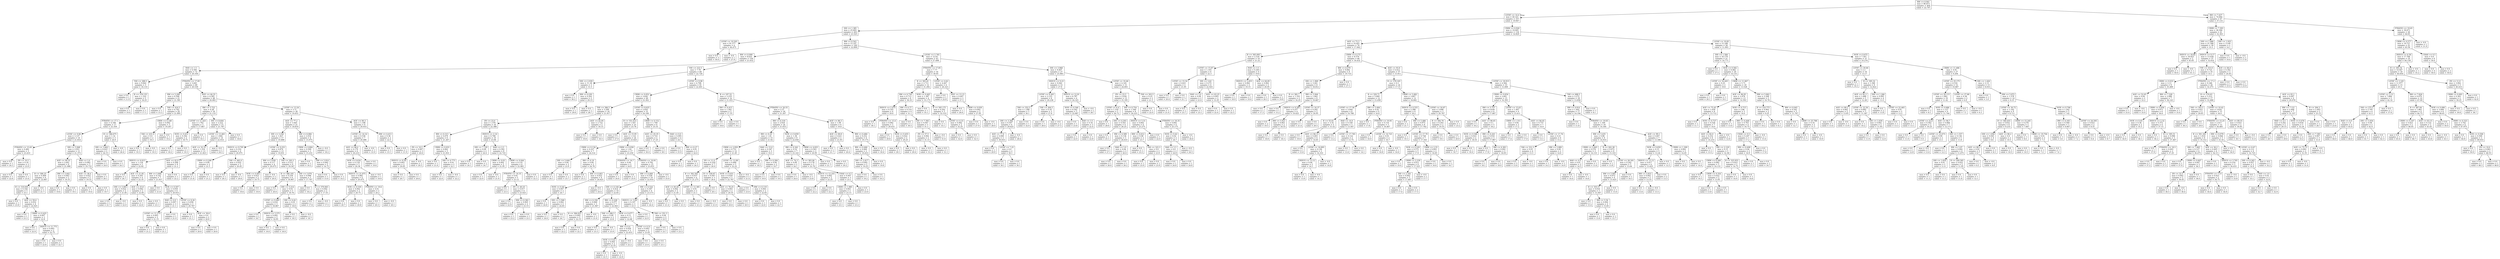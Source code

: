 digraph Tree {
node [shape=box] ;
0 [label="RM <= 6.941\nmse = 86.873\nsamples = 404\nvalue = 22.797"] ;
1 [label="LSTAT <= 14.4\nmse = 40.321\nsamples = 337\nvalue = 19.947"] ;
0 -> 1 [labeldistance=2.5, labelangle=45, headlabel="True"] ;
2 [label="DIS <= 1.385\nmse = 25.693\nsamples = 203\nvalue = 23.325"] ;
1 -> 2 ;
3 [label="LSTAT <= 10.505\nmse = 91.577\nsamples = 4\nvalue = 44.475"] ;
2 -> 3 ;
4 [label="mse = 0.0\nsamples = 3\nvalue = 50.0"] ;
3 -> 4 ;
5 [label="mse = -0.0\nsamples = 1\nvalue = 27.9"] ;
3 -> 5 ;
6 [label="RM <= 6.543\nmse = 15.197\nsamples = 199\nvalue = 22.899"] ;
2 -> 6 ;
7 [label="RM <= 6.099\nmse = 8.635\nsamples = 156\nvalue = 21.632"] ;
6 -> 7 ;
8 [label="RAD <= 1.5\nmse = 6.595\nsamples = 72\nvalue = 20.356"] ;
7 -> 8 ;
9 [label="TAX <= 288.5\nmse = 9.842\nsamples = 3\nvalue = 16.133"] ;
8 -> 9 ;
10 [label="mse = 0.0\nsamples = 1\nvalue = 11.9"] ;
9 -> 10 ;
11 [label="B <= 378.135\nmse = 1.322\nsamples = 2\nvalue = 18.25"] ;
9 -> 11 ;
12 [label="mse = 0.0\nsamples = 1\nvalue = 19.4"] ;
11 -> 12 ;
13 [label="mse = 0.0\nsamples = 1\nvalue = 17.1"] ;
11 -> 13 ;
14 [label="PTRATIO <= 17.85\nmse = 5.645\nsamples = 69\nvalue = 20.539"] ;
8 -> 14 ;
15 [label="RM <= 5.208\nmse = 6.508\nsamples = 21\nvalue = 21.581"] ;
14 -> 15 ;
16 [label="mse = 0.0\nsamples = 1\nvalue = 15.3"] ;
15 -> 16 ;
17 [label="TAX <= 416.5\nmse = 4.762\nsamples = 20\nvalue = 21.895"] ;
15 -> 17 ;
18 [label="PTRATIO <= 17.1\nmse = 4.168\nsamples = 17\nvalue = 22.359"] ;
17 -> 18 ;
19 [label="LSTAT <= 9.94\nmse = 3.137\nsamples = 14\nvalue = 21.814"] ;
18 -> 19 ;
20 [label="PTRATIO <= 15.65\nmse = 0.482\nsamples = 3\nvalue = 23.433"] ;
19 -> 20 ;
21 [label="mse = 0.0\nsamples = 1\nvalue = 24.3"] ;
20 -> 21 ;
22 [label="ZN <= 10.5\nmse = 0.16\nsamples = 2\nvalue = 23.0"] ;
20 -> 22 ;
23 [label="mse = 0.0\nsamples = 1\nvalue = 22.6"] ;
22 -> 23 ;
24 [label="mse = 0.0\nsamples = 1\nvalue = 23.4"] ;
22 -> 24 ;
25 [label="DIS <= 5.948\nmse = 2.951\nsamples = 11\nvalue = 21.373"] ;
19 -> 25 ;
26 [label="AGE <= 94.55\nmse = 2.641\nsamples = 8\nvalue = 21.988"] ;
25 -> 26 ;
27 [label="B <= 396.25\nmse = 0.409\nsamples = 6\nvalue = 22.867"] ;
26 -> 27 ;
28 [label="B <= 310.005\nmse = 0.164\nsamples = 5\nvalue = 23.1"] ;
27 -> 28 ;
29 [label="mse = 0.0\nsamples = 1\nvalue = 23.8"] ;
28 -> 29 ;
30 [label="AGE <= 59.4\nmse = 0.052\nsamples = 4\nvalue = 22.925"] ;
28 -> 30 ;
31 [label="mse = 0.0\nsamples = 1\nvalue = 23.3"] ;
30 -> 31 ;
32 [label="CRIM <= 0.425\nmse = 0.007\nsamples = 3\nvalue = 22.8"] ;
30 -> 32 ;
33 [label="mse = 0.0\nsamples = 1\nvalue = 22.9"] ;
32 -> 33 ;
34 [label="INDUS <= 11.775\nmse = 0.003\nsamples = 2\nvalue = 22.75"] ;
32 -> 34 ;
35 [label="mse = 0.0\nsamples = 1\nvalue = 22.8"] ;
34 -> 35 ;
36 [label="mse = 0.0\nsamples = 1\nvalue = 22.7"] ;
34 -> 36 ;
37 [label="mse = -0.0\nsamples = 1\nvalue = 21.7"] ;
27 -> 37 ;
38 [label="RM <= 5.642\nmse = 0.063\nsamples = 2\nvalue = 19.35"] ;
26 -> 38 ;
39 [label="mse = 0.0\nsamples = 1\nvalue = 19.6"] ;
38 -> 39 ;
40 [label="mse = 0.0\nsamples = 1\nvalue = 19.1"] ;
38 -> 40 ;
41 [label="RAD <= 5.0\nmse = 0.082\nsamples = 3\nvalue = 19.733"] ;
25 -> 41 ;
42 [label="AGE <= 38.4\nmse = 0.022\nsamples = 2\nvalue = 19.55"] ;
41 -> 42 ;
43 [label="mse = 0.0\nsamples = 1\nvalue = 19.4"] ;
42 -> 43 ;
44 [label="mse = 0.0\nsamples = 1\nvalue = 19.7"] ;
42 -> 44 ;
45 [label="mse = 0.0\nsamples = 1\nvalue = 20.1"] ;
41 -> 45 ;
46 [label="B <= 384.675\nmse = 1.14\nsamples = 3\nvalue = 24.9"] ;
18 -> 46 ;
47 [label="DIS <= 3.662\nmse = 0.023\nsamples = 2\nvalue = 24.15"] ;
46 -> 47 ;
48 [label="mse = 0.0\nsamples = 1\nvalue = 24.0"] ;
47 -> 48 ;
49 [label="mse = 0.0\nsamples = 1\nvalue = 24.3"] ;
47 -> 49 ;
50 [label="mse = -0.0\nsamples = 1\nvalue = 26.4"] ;
46 -> 50 ;
51 [label="CRIM <= 0.148\nmse = 0.002\nsamples = 3\nvalue = 19.267"] ;
17 -> 51 ;
52 [label="TAX <= 431.0\nmse = 0.0\nsamples = 2\nvalue = 19.3"] ;
51 -> 52 ;
53 [label="mse = 0.0\nsamples = 1\nvalue = 19.3"] ;
52 -> 53 ;
54 [label="mse = 0.0\nsamples = 1\nvalue = 19.3"] ;
52 -> 54 ;
55 [label="mse = -0.0\nsamples = 1\nvalue = 19.2"] ;
51 -> 55 ;
56 [label="AGE <= 44.55\nmse = 4.585\nsamples = 48\nvalue = 20.083"] ;
14 -> 56 ;
57 [label="RM <= 5.722\nmse = 4.28\nsamples = 18\nvalue = 21.133"] ;
56 -> 57 ;
58 [label="LSTAT <= 11.425\nmse = 1.762\nsamples = 3\nvalue = 17.867"] ;
57 -> 58 ;
59 [label="NOX <= 0.431\nmse = 0.302\nsamples = 2\nvalue = 18.75"] ;
58 -> 59 ;
60 [label="mse = 0.0\nsamples = 1\nvalue = 18.2"] ;
59 -> 60 ;
61 [label="mse = 0.0\nsamples = 1\nvalue = 19.3"] ;
59 -> 61 ;
62 [label="mse = 0.0\nsamples = 1\nvalue = 16.1"] ;
58 -> 62 ;
63 [label="DIS <= 8.604\nmse = 2.222\nsamples = 15\nvalue = 21.787"] ;
57 -> 63 ;
64 [label="LSTAT <= 13.465\nmse = 1.604\nsamples = 14\nvalue = 22.014"] ;
63 -> 64 ;
65 [label="AGE <= 32.35\nmse = 1.216\nsamples = 13\nvalue = 21.823"] ;
64 -> 65 ;
66 [label="INDUS <= 6.015\nmse = 1.118\nsamples = 5\nvalue = 22.82"] ;
65 -> 66 ;
67 [label="mse = 0.0\nsamples = 1\nvalue = 24.7"] ;
66 -> 67 ;
68 [label="AGE <= 21.85\nmse = 0.293\nsamples = 4\nvalue = 22.35"] ;
66 -> 68 ;
69 [label="DIS <= 5.893\nmse = 0.022\nsamples = 2\nvalue = 21.85"] ;
68 -> 69 ;
70 [label="mse = 0.0\nsamples = 1\nvalue = 21.7"] ;
69 -> 70 ;
71 [label="mse = -0.0\nsamples = 1\nvalue = 22.0"] ;
69 -> 71 ;
72 [label="AGE <= 25.8\nmse = 0.062\nsamples = 2\nvalue = 22.85"] ;
68 -> 72 ;
73 [label="mse = 0.0\nsamples = 1\nvalue = 22.6"] ;
72 -> 73 ;
74 [label="mse = 0.0\nsamples = 1\nvalue = 23.1"] ;
72 -> 74 ;
75 [label="AGE <= 42.9\nmse = 0.268\nsamples = 8\nvalue = 21.2"] ;
65 -> 75 ;
76 [label="RM <= 5.806\nmse = 0.142\nsamples = 7\nvalue = 21.057"] ;
75 -> 76 ;
77 [label="mse = 0.0\nsamples = 1\nvalue = 21.8"] ;
76 -> 77 ;
78 [label="NOX <= 0.507\nmse = 0.059\nsamples = 6\nvalue = 20.933"] ;
76 -> 78 ;
79 [label="RAD <= 4.0\nmse = 0.007\nsamples = 3\nvalue = 21.1"] ;
78 -> 79 ;
80 [label="LSTAT <= 11.275\nmse = 0.003\nsamples = 2\nvalue = 21.15"] ;
79 -> 80 ;
81 [label="mse = 0.0\nsamples = 1\nvalue = 21.2"] ;
80 -> 81 ;
82 [label="mse = 0.0\nsamples = 1\nvalue = 21.1"] ;
80 -> 82 ;
83 [label="mse = 0.0\nsamples = 1\nvalue = 21.0"] ;
79 -> 83 ;
84 [label="LSTAT <= 8.26\nmse = 0.056\nsamples = 3\nvalue = 20.767"] ;
78 -> 84 ;
85 [label="mse = 0.0\nsamples = 1\nvalue = 21.1"] ;
84 -> 85 ;
86 [label="AGE <= 39.6\nmse = 0.0\nsamples = 2\nvalue = 20.6"] ;
84 -> 86 ;
87 [label="mse = 0.0\nsamples = 1\nvalue = 20.6"] ;
86 -> 87 ;
88 [label="mse = 0.0\nsamples = 1\nvalue = 20.6"] ;
86 -> 88 ;
89 [label="mse = 0.0\nsamples = 1\nvalue = 22.2"] ;
75 -> 89 ;
90 [label="mse = -0.0\nsamples = 1\nvalue = 24.5"] ;
64 -> 90 ;
91 [label="mse = 0.0\nsamples = 1\nvalue = 18.6"] ;
63 -> 91 ;
92 [label="LSTAT <= 13.24\nmse = 3.71\nsamples = 30\nvalue = 19.453"] ;
56 -> 92 ;
93 [label="AGE <= 77.2\nmse = 3.445\nsamples = 21\nvalue = 18.819"] ;
92 -> 93 ;
94 [label="DIS <= 3.256\nmse = 1.427\nsamples = 17\nvalue = 19.488"] ;
93 -> 94 ;
95 [label="INDUS <= 9.795\nmse = 0.332\nsamples = 4\nvalue = 20.975"] ;
94 -> 95 ;
96 [label="CRIM <= 0.206\nmse = 0.09\nsamples = 2\nvalue = 21.5"] ;
95 -> 96 ;
97 [label="mse = 0.0\nsamples = 1\nvalue = 21.8"] ;
96 -> 97 ;
98 [label="mse = 0.0\nsamples = 1\nvalue = 21.2"] ;
96 -> 98 ;
99 [label="TAX <= 485.0\nmse = 0.022\nsamples = 2\nvalue = 20.45"] ;
95 -> 99 ;
100 [label="mse = 0.0\nsamples = 1\nvalue = 20.3"] ;
99 -> 100 ;
101 [label="mse = -0.0\nsamples = 1\nvalue = 20.6"] ;
99 -> 101 ;
102 [label="LSTAT <= 9.255\nmse = 0.874\nsamples = 13\nvalue = 19.031"] ;
94 -> 102 ;
103 [label="RM <= 5.938\nmse = 0.117\nsamples = 4\nvalue = 20.075"] ;
102 -> 103 ;
104 [label="NOX <= 0.495\nmse = 0.023\nsamples = 2\nvalue = 19.75"] ;
103 -> 104 ;
105 [label="mse = 0.0\nsamples = 1\nvalue = 19.6"] ;
104 -> 105 ;
106 [label="mse = 0.0\nsamples = 1\nvalue = 19.9"] ;
104 -> 106 ;
107 [label="mse = -0.0\nsamples = 2\nvalue = 20.4"] ;
103 -> 107 ;
108 [label="TAX <= 295.5\nmse = 0.511\nsamples = 9\nvalue = 18.567"] ;
102 -> 108 ;
109 [label="B <= 386.185\nmse = 0.239\nsamples = 6\nvalue = 18.967"] ;
108 -> 109 ;
110 [label="mse = 0.0\nsamples = 1\nvalue = 20.0"] ;
109 -> 110 ;
111 [label="DIS <= 5.214\nmse = 0.03\nsamples = 5\nvalue = 18.76"] ;
109 -> 111 ;
112 [label="LSTAT <= 9.485\nmse = 0.016\nsamples = 3\nvalue = 18.867"] ;
111 -> 112 ;
113 [label="mse = 0.0\nsamples = 1\nvalue = 18.7"] ;
112 -> 113 ;
114 [label="INDUS <= 5.575\nmse = 0.002\nsamples = 2\nvalue = 18.95"] ;
112 -> 114 ;
115 [label="mse = 0.0\nsamples = 1\nvalue = 19.0"] ;
114 -> 115 ;
116 [label="mse = 0.0\nsamples = 1\nvalue = 18.9"] ;
114 -> 116 ;
117 [label="DIS <= 6.42\nmse = 0.01\nsamples = 2\nvalue = 18.6"] ;
111 -> 117 ;
118 [label="mse = 0.0\nsamples = 1\nvalue = 18.5"] ;
117 -> 118 ;
119 [label="mse = -0.0\nsamples = 1\nvalue = 18.7"] ;
117 -> 119 ;
120 [label="DIS <= 5.876\nmse = 0.096\nsamples = 3\nvalue = 17.767"] ;
108 -> 120 ;
121 [label="mse = 0.0\nsamples = 1\nvalue = 18.2"] ;
120 -> 121 ;
122 [label="B <= 379.065\nmse = 0.002\nsamples = 2\nvalue = 17.55"] ;
120 -> 122 ;
123 [label="mse = 0.0\nsamples = 1\nvalue = 17.6"] ;
122 -> 123 ;
124 [label="mse = -0.0\nsamples = 1\nvalue = 17.5"] ;
122 -> 124 ;
125 [label="RM <= 6.084\nmse = 2.032\nsamples = 4\nvalue = 15.975"] ;
93 -> 125 ;
126 [label="CRIM <= 0.804\nmse = 0.509\nsamples = 3\nvalue = 15.233"] ;
125 -> 126 ;
127 [label="mse = 0.0\nsamples = 1\nvalue = 16.2"] ;
126 -> 127 ;
128 [label="RM <= 5.914\nmse = 0.062\nsamples = 2\nvalue = 14.75"] ;
126 -> 128 ;
129 [label="mse = 0.0\nsamples = 1\nvalue = 15.0"] ;
128 -> 129 ;
130 [label="mse = 0.0\nsamples = 1\nvalue = 14.5"] ;
128 -> 130 ;
131 [label="mse = -0.0\nsamples = 1\nvalue = 18.2"] ;
125 -> 131 ;
132 [label="AGE <= 90.3\nmse = 1.198\nsamples = 9\nvalue = 20.933"] ;
92 -> 132 ;
133 [label="LSTAT <= 14.32\nmse = 0.536\nsamples = 7\nvalue = 20.486"] ;
132 -> 133 ;
134 [label="AGE <= 88.4\nmse = 0.179\nsamples = 6\nvalue = 20.233"] ;
133 -> 134 ;
135 [label="NOX <= 0.634\nmse = 0.118\nsamples = 5\nvalue = 20.36"] ;
134 -> 135 ;
136 [label="INDUS <= 21.875\nmse = 0.082\nsamples = 4\nvalue = 20.475"] ;
135 -> 136 ;
137 [label="NOX <= 0.539\nmse = 0.002\nsamples = 2\nvalue = 20.75"] ;
136 -> 137 ;
138 [label="mse = 0.0\nsamples = 1\nvalue = 20.7"] ;
137 -> 138 ;
139 [label="mse = 0.0\nsamples = 1\nvalue = 20.8"] ;
137 -> 139 ;
140 [label="PTRATIO <= 19.6\nmse = 0.01\nsamples = 2\nvalue = 20.2"] ;
136 -> 140 ;
141 [label="mse = 0.0\nsamples = 1\nvalue = 20.3"] ;
140 -> 141 ;
142 [label="mse = -0.0\nsamples = 1\nvalue = 20.1"] ;
140 -> 142 ;
143 [label="mse = -0.0\nsamples = 1\nvalue = 19.9"] ;
135 -> 143 ;
144 [label="mse = 0.0\nsamples = 1\nvalue = 19.6"] ;
134 -> 144 ;
145 [label="mse = -0.0\nsamples = 1\nvalue = 22.0"] ;
133 -> 145 ;
146 [label="RM <= 4.413\nmse = 0.36\nsamples = 2\nvalue = 22.5"] ;
132 -> 146 ;
147 [label="mse = 0.0\nsamples = 1\nvalue = 23.1"] ;
146 -> 147 ;
148 [label="mse = 0.0\nsamples = 1\nvalue = 21.9"] ;
146 -> 148 ;
149 [label="TAX <= 222.5\nmse = 7.79\nsamples = 84\nvalue = 22.726"] ;
7 -> 149 ;
150 [label="DIS <= 2.939\nmse = 11.18\nsamples = 3\nvalue = 31.5"] ;
149 -> 150 ;
151 [label="mse = 0.0\nsamples = 1\nvalue = 36.2"] ;
150 -> 151 ;
152 [label="RM <= 6.291\nmse = 0.202\nsamples = 2\nvalue = 29.15"] ;
150 -> 152 ;
153 [label="mse = 0.0\nsamples = 1\nvalue = 29.6"] ;
152 -> 153 ;
154 [label="mse = 0.0\nsamples = 1\nvalue = 28.7"] ;
152 -> 154 ;
155 [label="LSTAT <= 9.98\nmse = 4.708\nsamples = 81\nvalue = 22.401"] ;
149 -> 155 ;
156 [label="CRIM <= 0.052\nmse = 3.626\nsamples = 49\nvalue = 23.302"] ;
155 -> 156 ;
157 [label="TAX <= 386.5\nmse = 3.299\nsamples = 18\nvalue = 21.917"] ;
156 -> 157 ;
158 [label="ZN <= 23.0\nmse = 1.376\nsamples = 16\nvalue = 22.388"] ;
157 -> 158 ;
159 [label="RM <= 6.313\nmse = 0.479\nsamples = 6\nvalue = 21.267"] ;
158 -> 159 ;
160 [label="ZN <= 10.5\nmse = 0.007\nsamples = 3\nvalue = 20.6"] ;
159 -> 160 ;
161 [label="INDUS <= 8.56\nmse = 0.003\nsamples = 2\nvalue = 20.65"] ;
160 -> 161 ;
162 [label="mse = 0.0\nsamples = 1\nvalue = 20.7"] ;
161 -> 162 ;
163 [label="mse = 0.0\nsamples = 1\nvalue = 20.6"] ;
161 -> 163 ;
164 [label="mse = -0.0\nsamples = 1\nvalue = 20.5"] ;
160 -> 164 ;
165 [label="CRIM <= 0.033\nmse = 0.062\nsamples = 3\nvalue = 21.933"] ;
159 -> 165 ;
166 [label="mse = 0.0\nsamples = 1\nvalue = 21.6"] ;
165 -> 166 ;
167 [label="DIS <= 4.775\nmse = 0.01\nsamples = 2\nvalue = 22.1"] ;
165 -> 167 ;
168 [label="mse = 0.0\nsamples = 1\nvalue = 22.0"] ;
167 -> 168 ;
169 [label="mse = -0.0\nsamples = 1\nvalue = 22.2"] ;
167 -> 169 ;
170 [label="INDUS <= 2.14\nmse = 0.708\nsamples = 10\nvalue = 23.06"] ;
158 -> 170 ;
171 [label="DIS <= 7.729\nmse = 0.09\nsamples = 2\nvalue = 24.4"] ;
170 -> 171 ;
172 [label="mse = 0.0\nsamples = 1\nvalue = 24.1"] ;
171 -> 172 ;
173 [label="mse = 0.0\nsamples = 1\nvalue = 24.7"] ;
171 -> 173 ;
174 [label="RAD <= 2.5\nmse = 0.302\nsamples = 8\nvalue = 22.725"] ;
170 -> 174 ;
175 [label="CRIM <= 0.03\nmse = 0.002\nsamples = 2\nvalue = 21.95"] ;
174 -> 175 ;
176 [label="mse = 0.0\nsamples = 1\nvalue = 22.0"] ;
175 -> 176 ;
177 [label="mse = -0.0\nsamples = 1\nvalue = 21.9"] ;
175 -> 177 ;
178 [label="CRIM <= 0.044\nmse = 0.135\nsamples = 6\nvalue = 22.983"] ;
174 -> 178 ;
179 [label="PTRATIO <= 16.35\nmse = 0.05\nsamples = 5\nvalue = 23.12"] ;
178 -> 179 ;
180 [label="mse = 0.0\nsamples = 1\nvalue = 23.5"] ;
179 -> 180 ;
181 [label="ZN <= 40.25\nmse = 0.017\nsamples = 4\nvalue = 23.025"] ;
179 -> 181 ;
182 [label="mse = 0.0\nsamples = 2\nvalue = 22.9"] ;
181 -> 182 ;
183 [label="RM <= 6.362\nmse = 0.003\nsamples = 2\nvalue = 23.15"] ;
181 -> 183 ;
184 [label="mse = 0.0\nsamples = 1\nvalue = 23.2"] ;
183 -> 184 ;
185 [label="mse = 0.0\nsamples = 1\nvalue = 23.1"] ;
183 -> 185 ;
186 [label="mse = 0.0\nsamples = 1\nvalue = 22.3"] ;
178 -> 186 ;
187 [label="AGE <= 45.95\nmse = 2.722\nsamples = 2\nvalue = 18.15"] ;
157 -> 187 ;
188 [label="mse = 0.0\nsamples = 1\nvalue = 19.8"] ;
187 -> 188 ;
189 [label="mse = 0.0\nsamples = 1\nvalue = 16.5"] ;
187 -> 189 ;
190 [label="LSTAT <= 8.625\nmse = 2.054\nsamples = 31\nvalue = 24.106"] ;
156 -> 190 ;
191 [label="B <= 351.615\nmse = 1.507\nsamples = 25\nvalue = 23.76"] ;
190 -> 191 ;
192 [label="mse = 0.0\nsamples = 1\nvalue = 27.0"] ;
191 -> 192 ;
193 [label="AGE <= 15.95\nmse = 1.114\nsamples = 24\nvalue = 23.625"] ;
191 -> 193 ;
194 [label="CRIM <= 0.134\nmse = 0.227\nsamples = 7\nvalue = 24.514"] ;
193 -> 194 ;
195 [label="DIS <= 5.644\nmse = 0.04\nsamples = 2\nvalue = 23.9"] ;
194 -> 195 ;
196 [label="mse = 0.0\nsamples = 1\nvalue = 24.1"] ;
195 -> 196 ;
197 [label="mse = 0.0\nsamples = 1\nvalue = 23.7"] ;
195 -> 197 ;
198 [label="RM <= 6.19\nmse = 0.09\nsamples = 5\nvalue = 24.76"] ;
194 -> 198 ;
199 [label="mse = 0.0\nsamples = 1\nvalue = 25.3"] ;
198 -> 199 ;
200 [label="RM <= 6.463\nmse = 0.022\nsamples = 4\nvalue = 24.625"] ;
198 -> 200 ;
201 [label="NOX <= 0.44\nmse = 0.007\nsamples = 3\nvalue = 24.7"] ;
200 -> 201 ;
202 [label="mse = 0.0\nsamples = 1\nvalue = 24.8"] ;
201 -> 202 ;
203 [label="DIS <= 5.568\nmse = 0.002\nsamples = 2\nvalue = 24.65"] ;
201 -> 203 ;
204 [label="mse = 0.0\nsamples = 1\nvalue = 24.6"] ;
203 -> 204 ;
205 [label="mse = 0.0\nsamples = 1\nvalue = 24.7"] ;
203 -> 205 ;
206 [label="mse = -0.0\nsamples = 1\nvalue = 24.4"] ;
200 -> 206 ;
207 [label="CRIM <= 0.058\nmse = 1.02\nsamples = 17\nvalue = 23.259"] ;
193 -> 207 ;
208 [label="PTRATIO <= 16.7\nmse = 0.04\nsamples = 2\nvalue = 24.8"] ;
207 -> 208 ;
209 [label="mse = 0.0\nsamples = 1\nvalue = 24.6"] ;
208 -> 209 ;
210 [label="mse = 0.0\nsamples = 1\nvalue = 25.0"] ;
208 -> 210 ;
211 [label="PTRATIO <= 19.95\nmse = 0.792\nsamples = 15\nvalue = 23.053"] ;
207 -> 211 ;
212 [label="RM <= 6.468\nmse = 0.558\nsamples = 14\nvalue = 22.914"] ;
211 -> 212 ;
213 [label="DIS <= 4.144\nmse = 0.414\nsamples = 10\nvalue = 22.65"] ;
212 -> 213 ;
214 [label="RM <= 6.194\nmse = 0.069\nsamples = 3\nvalue = 21.967"] ;
213 -> 214 ;
215 [label="B <= 396.025\nmse = 0.002\nsamples = 2\nvalue = 22.15"] ;
214 -> 215 ;
216 [label="mse = 0.0\nsamples = 1\nvalue = 22.2"] ;
215 -> 216 ;
217 [label="mse = 0.0\nsamples = 1\nvalue = 22.1"] ;
215 -> 217 ;
218 [label="mse = -0.0\nsamples = 1\nvalue = 21.6"] ;
214 -> 218 ;
219 [label="RM <= 6.228\nmse = 0.277\nsamples = 7\nvalue = 22.943"] ;
213 -> 219 ;
220 [label="TAX <= 286.5\nmse = 0.09\nsamples = 2\nvalue = 23.6"] ;
219 -> 220 ;
221 [label="mse = 0.0\nsamples = 1\nvalue = 23.3"] ;
220 -> 221 ;
222 [label="mse = -0.0\nsamples = 1\nvalue = 23.9"] ;
220 -> 222 ;
223 [label="NOX <= 0.477\nmse = 0.11\nsamples = 5\nvalue = 22.68"] ;
219 -> 223 ;
224 [label="RM <= 6.4\nmse = 0.029\nsamples = 3\nvalue = 22.433"] ;
223 -> 224 ;
225 [label="NOX <= 0.43\nmse = 0.003\nsamples = 2\nvalue = 22.55"] ;
224 -> 225 ;
226 [label="mse = 0.0\nsamples = 1\nvalue = 22.5"] ;
225 -> 226 ;
227 [label="mse = -0.0\nsamples = 1\nvalue = 22.6"] ;
225 -> 227 ;
228 [label="mse = -0.0\nsamples = 1\nvalue = 22.2"] ;
224 -> 228 ;
229 [label="LSTAT <= 6.51\nmse = 0.003\nsamples = 2\nvalue = 23.05"] ;
223 -> 229 ;
230 [label="mse = 0.0\nsamples = 1\nvalue = 23.0"] ;
229 -> 230 ;
231 [label="mse = 0.0\nsamples = 1\nvalue = 23.1"] ;
229 -> 231 ;
232 [label="RM <= 6.524\nmse = 0.307\nsamples = 4\nvalue = 23.575"] ;
212 -> 232 ;
233 [label="INDUS <= 3.09\nmse = 0.107\nsamples = 3\nvalue = 23.3"] ;
232 -> 233 ;
234 [label="mse = 0.0\nsamples = 1\nvalue = 22.9"] ;
233 -> 234 ;
235 [label="TAX <= 351.5\nmse = 0.04\nsamples = 2\nvalue = 23.5"] ;
233 -> 235 ;
236 [label="mse = 0.0\nsamples = 1\nvalue = 23.7"] ;
235 -> 236 ;
237 [label="mse = 0.0\nsamples = 1\nvalue = 23.3"] ;
235 -> 237 ;
238 [label="mse = -0.0\nsamples = 1\nvalue = 24.4"] ;
232 -> 238 ;
239 [label="mse = -0.0\nsamples = 1\nvalue = 25.0"] ;
211 -> 239 ;
240 [label="CRIM <= 0.152\nmse = 1.749\nsamples = 6\nvalue = 25.55"] ;
190 -> 240 ;
241 [label="AGE <= 25.35\nmse = 0.723\nsamples = 2\nvalue = 27.25"] ;
240 -> 241 ;
242 [label="mse = 0.0\nsamples = 1\nvalue = 26.4"] ;
241 -> 242 ;
243 [label="mse = 0.0\nsamples = 1\nvalue = 28.1"] ;
241 -> 243 ;
244 [label="RAD <= 6.0\nmse = 0.095\nsamples = 4\nvalue = 24.7"] ;
240 -> 244 ;
245 [label="mse = 0.0\nsamples = 2\nvalue = 25.0"] ;
244 -> 245 ;
246 [label="RM <= 6.27\nmse = 0.01\nsamples = 2\nvalue = 24.4"] ;
244 -> 246 ;
247 [label="mse = 0.0\nsamples = 1\nvalue = 24.3"] ;
246 -> 247 ;
248 [label="mse = 0.0\nsamples = 1\nvalue = 24.5"] ;
246 -> 248 ;
249 [label="B <= 197.52\nmse = 3.219\nsamples = 32\nvalue = 21.022"] ;
155 -> 249 ;
250 [label="RM <= 6.415\nmse = 1.562\nsamples = 2\nvalue = 17.35"] ;
249 -> 250 ;
251 [label="mse = 0.0\nsamples = 1\nvalue = 18.6"] ;
250 -> 251 ;
252 [label="mse = 0.0\nsamples = 1\nvalue = 16.1"] ;
250 -> 252 ;
253 [label="PTRATIO <= 20.55\nmse = 2.37\nsamples = 30\nvalue = 21.267"] ;
249 -> 253 ;
254 [label="RM <= 6.318\nmse = 2.018\nsamples = 24\nvalue = 21.633"] ;
253 -> 254 ;
255 [label="RM <= 6.25\nmse = 1.41\nsamples = 15\nvalue = 21.02"] ;
254 -> 255 ;
256 [label="CRIM <= 2.959\nmse = 0.751\nsamples = 12\nvalue = 21.45"] ;
255 -> 256 ;
257 [label="ZN <= 11.0\nmse = 0.229\nsamples = 7\nvalue = 20.9"] ;
256 -> 257 ;
258 [label="B <= 392.565\nmse = 0.037\nsamples = 4\nvalue = 21.275"] ;
257 -> 258 ;
259 [label="AGE <= 83.45\nmse = 0.002\nsamples = 2\nvalue = 21.45"] ;
258 -> 259 ;
260 [label="mse = 0.0\nsamples = 1\nvalue = 21.4"] ;
259 -> 260 ;
261 [label="mse = 0.0\nsamples = 1\nvalue = 21.5"] ;
259 -> 261 ;
262 [label="LSTAT <= 12.385\nmse = 0.01\nsamples = 2\nvalue = 21.1"] ;
258 -> 262 ;
263 [label="mse = 0.0\nsamples = 1\nvalue = 21.2"] ;
262 -> 263 ;
264 [label="mse = -0.0\nsamples = 1\nvalue = 21.0"] ;
262 -> 264 ;
265 [label="B <= 358.87\nmse = 0.047\nsamples = 3\nvalue = 20.4"] ;
257 -> 265 ;
266 [label="mse = 0.0\nsamples = 1\nvalue = 20.1"] ;
265 -> 266 ;
267 [label="AGE <= 78.25\nmse = 0.003\nsamples = 2\nvalue = 20.55"] ;
265 -> 267 ;
268 [label="mse = 0.0\nsamples = 1\nvalue = 20.6"] ;
267 -> 268 ;
269 [label="mse = 0.0\nsamples = 1\nvalue = 20.5"] ;
267 -> 269 ;
270 [label="LSTAT <= 12.89\nmse = 0.466\nsamples = 5\nvalue = 22.22"] ;
256 -> 270 ;
271 [label="NOX <= 0.651\nmse = 0.029\nsamples = 3\nvalue = 22.767"] ;
270 -> 271 ;
272 [label="mse = 0.0\nsamples = 1\nvalue = 23.0"] ;
271 -> 272 ;
273 [label="RM <= 6.119\nmse = 0.003\nsamples = 2\nvalue = 22.65"] ;
271 -> 273 ;
274 [label="mse = 0.0\nsamples = 1\nvalue = 22.6"] ;
273 -> 274 ;
275 [label="mse = 0.0\nsamples = 1\nvalue = 22.7"] ;
273 -> 275 ;
276 [label="mse = -0.0\nsamples = 2\nvalue = 21.4"] ;
270 -> 276 ;
277 [label="RAD <= 15.0\nmse = 0.347\nsamples = 3\nvalue = 19.3"] ;
255 -> 277 ;
278 [label="mse = 0.0\nsamples = 1\nvalue = 18.5"] ;
277 -> 278 ;
279 [label="RM <= 6.284\nmse = 0.04\nsamples = 2\nvalue = 19.7"] ;
277 -> 279 ;
280 [label="mse = 0.0\nsamples = 1\nvalue = 19.9"] ;
279 -> 280 ;
281 [label="mse = 0.0\nsamples = 1\nvalue = 19.5"] ;
279 -> 281 ;
282 [label="NOX <= 0.659\nmse = 1.36\nsamples = 9\nvalue = 22.656"] ;
254 -> 282 ;
283 [label="RM <= 6.342\nmse = 0.52\nsamples = 7\nvalue = 23.143"] ;
282 -> 283 ;
284 [label="AGE <= 74.3\nmse = 0.09\nsamples = 2\nvalue = 24.1"] ;
283 -> 284 ;
285 [label="mse = 0.0\nsamples = 1\nvalue = 24.4"] ;
284 -> 285 ;
286 [label="mse = -0.0\nsamples = 1\nvalue = 23.8"] ;
284 -> 286 ;
287 [label="B <= 383.06\nmse = 0.178\nsamples = 5\nvalue = 22.76"] ;
283 -> 287 ;
288 [label="INDUS <= 12.255\nmse = 0.002\nsamples = 2\nvalue = 22.25"] ;
287 -> 288 ;
289 [label="mse = 0.0\nsamples = 1\nvalue = 22.2"] ;
288 -> 289 ;
290 [label="mse = 0.0\nsamples = 1\nvalue = 22.3"] ;
288 -> 290 ;
291 [label="CHAS <= 0.5\nmse = 0.007\nsamples = 3\nvalue = 23.1"] ;
287 -> 291 ;
292 [label="CRIM <= 1.985\nmse = 0.003\nsamples = 2\nvalue = 23.15"] ;
291 -> 292 ;
293 [label="mse = 0.0\nsamples = 1\nvalue = 23.1"] ;
292 -> 293 ;
294 [label="mse = 0.0\nsamples = 1\nvalue = 23.2"] ;
292 -> 294 ;
295 [label="mse = 0.0\nsamples = 1\nvalue = 23.0"] ;
291 -> 295 ;
296 [label="CRIM <= 4.835\nmse = 0.563\nsamples = 2\nvalue = 20.95"] ;
282 -> 296 ;
297 [label="mse = 0.0\nsamples = 1\nvalue = 21.7"] ;
296 -> 297 ;
298 [label="mse = 0.0\nsamples = 1\nvalue = 20.2"] ;
296 -> 298 ;
299 [label="AGE <= 86.3\nmse = 1.09\nsamples = 6\nvalue = 19.8"] ;
253 -> 299 ;
300 [label="AGE <= 69.8\nmse = 0.423\nsamples = 2\nvalue = 21.05"] ;
299 -> 300 ;
301 [label="mse = 0.0\nsamples = 1\nvalue = 21.7"] ;
300 -> 301 ;
302 [label="mse = 0.0\nsamples = 1\nvalue = 20.4"] ;
300 -> 302 ;
303 [label="RM <= 6.484\nmse = 0.252\nsamples = 4\nvalue = 19.175"] ;
299 -> 303 ;
304 [label="RM <= 6.466\nmse = 0.069\nsamples = 3\nvalue = 19.433"] ;
303 -> 304 ;
305 [label="DIS <= 2.417\nmse = 0.002\nsamples = 2\nvalue = 19.25"] ;
304 -> 305 ;
306 [label="mse = 0.0\nsamples = 1\nvalue = 19.2"] ;
305 -> 306 ;
307 [label="mse = 0.0\nsamples = 1\nvalue = 19.3"] ;
305 -> 307 ;
308 [label="mse = 0.0\nsamples = 1\nvalue = 19.8"] ;
304 -> 308 ;
309 [label="mse = 0.0\nsamples = 1\nvalue = 18.4"] ;
303 -> 309 ;
310 [label="LSTAT <= 5.785\nmse = 12.03\nsamples = 43\nvalue = 27.498"] ;
6 -> 310 ;
311 [label="PTRATIO <= 17.85\nmse = 7.77\nsamples = 16\nvalue = 30.05"] ;
310 -> 311 ;
312 [label="B <= 393.41\nmse = 2.711\nsamples = 12\nvalue = 31.292"] ;
311 -> 312 ;
313 [label="RM <= 6.734\nmse = 0.713\nsamples = 8\nvalue = 30.35"] ;
312 -> 313 ;
314 [label="INDUS <= 2.475\nmse = 0.145\nsamples = 4\nvalue = 29.6"] ;
313 -> 314 ;
315 [label="mse = 0.0\nsamples = 1\nvalue = 30.1"] ;
314 -> 315 ;
316 [label="PTRATIO <= 15.4\nmse = 0.082\nsamples = 3\nvalue = 29.433"] ;
314 -> 316 ;
317 [label="mse = 0.0\nsamples = 1\nvalue = 29.8"] ;
316 -> 317 ;
318 [label="NOX <= 0.455\nmse = 0.022\nsamples = 2\nvalue = 29.25"] ;
316 -> 318 ;
319 [label="mse = 0.0\nsamples = 1\nvalue = 29.1"] ;
318 -> 319 ;
320 [label="mse = 0.0\nsamples = 1\nvalue = 29.4"] ;
318 -> 320 ;
321 [label="RM <= 6.77\nmse = 0.155\nsamples = 4\nvalue = 31.1"] ;
313 -> 321 ;
322 [label="mse = 0.0\nsamples = 1\nvalue = 30.5"] ;
321 -> 322 ;
323 [label="DIS <= 7.395\nmse = 0.047\nsamples = 3\nvalue = 31.3"] ;
321 -> 323 ;
324 [label="ZN <= 57.5\nmse = 0.002\nsamples = 2\nvalue = 31.15"] ;
323 -> 324 ;
325 [label="mse = 0.0\nsamples = 1\nvalue = 31.2"] ;
324 -> 325 ;
326 [label="mse = 0.0\nsamples = 1\nvalue = 31.1"] ;
324 -> 326 ;
327 [label="mse = -0.0\nsamples = 1\nvalue = 31.6"] ;
323 -> 327 ;
328 [label="NOX <= 0.445\nmse = 1.387\nsamples = 4\nvalue = 33.175"] ;
312 -> 328 ;
329 [label="mse = 0.0\nsamples = 1\nvalue = 35.1"] ;
328 -> 329 ;
330 [label="B <= 395.175\nmse = 0.202\nsamples = 3\nvalue = 32.533"] ;
328 -> 330 ;
331 [label="mse = 0.0\nsamples = 1\nvalue = 33.1"] ;
330 -> 331 ;
332 [label="LSTAT <= 4.33\nmse = 0.062\nsamples = 2\nvalue = 32.25"] ;
330 -> 332 ;
333 [label="mse = 0.0\nsamples = 1\nvalue = 32.0"] ;
332 -> 333 ;
334 [label="mse = 0.0\nsamples = 1\nvalue = 32.5"] ;
332 -> 334 ;
335 [label="LSTAT <= 4.62\nmse = 4.447\nsamples = 4\nvalue = 26.325"] ;
311 -> 335 ;
336 [label="mse = 0.0\nsamples = 1\nvalue = 22.8"] ;
335 -> 336 ;
337 [label="AGE <= 13.15\nmse = 0.407\nsamples = 3\nvalue = 27.5"] ;
335 -> 337 ;
338 [label="mse = 0.0\nsamples = 1\nvalue = 26.6"] ;
337 -> 338 ;
339 [label="CRIM <= 0.039\nmse = 0.002\nsamples = 2\nvalue = 27.95"] ;
337 -> 339 ;
340 [label="mse = 0.0\nsamples = 1\nvalue = 27.9"] ;
339 -> 340 ;
341 [label="mse = -0.0\nsamples = 1\nvalue = 28.0"] ;
339 -> 341 ;
342 [label="DIS <= 3.968\nmse = 8.407\nsamples = 27\nvalue = 25.985"] ;
310 -> 342 ;
343 [label="INDUS <= 9.23\nmse = 9.042\nsamples = 12\nvalue = 27.6"] ;
342 -> 343 ;
344 [label="LSTAT <= 8.265\nmse = 2.125\nsamples = 8\nvalue = 29.238"] ;
343 -> 344 ;
345 [label="TAX <= 352.5\nmse = 1.308\nsamples = 5\nvalue = 30.1"] ;
344 -> 345 ;
346 [label="DIS <= 3.384\nmse = 0.507\nsamples = 4\nvalue = 29.625"] ;
345 -> 346 ;
347 [label="AGE <= 77.6\nmse = 0.009\nsamples = 3\nvalue = 30.033"] ;
346 -> 347 ;
348 [label="mse = 0.0\nsamples = 1\nvalue = 29.9"] ;
347 -> 348 ;
349 [label="LSTAT <= 7.25\nmse = 0.0\nsamples = 2\nvalue = 30.1"] ;
347 -> 349 ;
350 [label="mse = 0.0\nsamples = 1\nvalue = 30.1"] ;
349 -> 350 ;
351 [label="mse = 0.0\nsamples = 1\nvalue = 30.1"] ;
349 -> 351 ;
352 [label="mse = -0.0\nsamples = 1\nvalue = 28.4"] ;
346 -> 352 ;
353 [label="mse = 0.0\nsamples = 1\nvalue = 32.0"] ;
345 -> 353 ;
354 [label="TAX <= 264.5\nmse = 0.18\nsamples = 3\nvalue = 27.8"] ;
344 -> 354 ;
355 [label="mse = 0.0\nsamples = 1\nvalue = 28.4"] ;
354 -> 355 ;
356 [label="mse = -0.0\nsamples = 2\nvalue = 27.5"] ;
354 -> 356 ;
357 [label="INDUS <= 12.91\nmse = 6.787\nsamples = 4\nvalue = 24.325"] ;
343 -> 357 ;
358 [label="NOX <= 0.546\nmse = 0.542\nsamples = 3\nvalue = 22.867"] ;
357 -> 358 ;
359 [label="mse = 0.0\nsamples = 1\nvalue = 23.8"] ;
358 -> 359 ;
360 [label="RAD <= 3.5\nmse = 0.16\nsamples = 2\nvalue = 22.4"] ;
358 -> 360 ;
361 [label="mse = 0.0\nsamples = 1\nvalue = 22.0"] ;
360 -> 361 ;
362 [label="mse = 0.0\nsamples = 1\nvalue = 22.8"] ;
360 -> 362 ;
363 [label="mse = -0.0\nsamples = 1\nvalue = 28.7"] ;
357 -> 363 ;
364 [label="LSTAT <= 10.46\nmse = 4.145\nsamples = 15\nvalue = 24.693"] ;
342 -> 364 ;
365 [label="ZN <= 23.5\nmse = 2.934\nsamples = 13\nvalue = 25.185"] ;
364 -> 365 ;
366 [label="LSTAT <= 6.4\nmse = 1.318\nsamples = 5\nvalue = 26.72"] ;
365 -> 366 ;
367 [label="mse = 0.0\nsamples = 1\nvalue = 28.6"] ;
366 -> 367 ;
368 [label="DIS <= 4.293\nmse = 0.543\nsamples = 4\nvalue = 26.25"] ;
366 -> 368 ;
369 [label="mse = 0.0\nsamples = 1\nvalue = 25.1"] ;
368 -> 369 ;
370 [label="RM <= 6.589\nmse = 0.136\nsamples = 3\nvalue = 26.633"] ;
368 -> 370 ;
371 [label="mse = 0.0\nsamples = 1\nvalue = 27.1"] ;
370 -> 371 ;
372 [label="RAD <= 5.0\nmse = 0.04\nsamples = 2\nvalue = 26.4"] ;
370 -> 372 ;
373 [label="mse = 0.0\nsamples = 1\nvalue = 26.6"] ;
372 -> 373 ;
374 [label="mse = 0.0\nsamples = 1\nvalue = 26.2"] ;
372 -> 374 ;
375 [label="DIS <= 6.754\nmse = 1.549\nsamples = 8\nvalue = 24.225"] ;
365 -> 375 ;
376 [label="INDUS <= 5.51\nmse = 0.602\nsamples = 4\nvalue = 23.275"] ;
375 -> 376 ;
377 [label="RM <= 6.612\nmse = 0.08\nsamples = 3\nvalue = 23.7"] ;
376 -> 377 ;
378 [label="mse = 0.0\nsamples = 1\nvalue = 23.3"] ;
377 -> 378 ;
379 [label="TAX <= 325.5\nmse = 0.0\nsamples = 2\nvalue = 23.9"] ;
377 -> 379 ;
380 [label="mse = 0.0\nsamples = 1\nvalue = 23.9"] ;
379 -> 380 ;
381 [label="mse = 0.0\nsamples = 1\nvalue = 23.9"] ;
379 -> 381 ;
382 [label="mse = 0.0\nsamples = 1\nvalue = 22.0"] ;
376 -> 382 ;
383 [label="PTRATIO <= 18.35\nmse = 0.692\nsamples = 4\nvalue = 25.175"] ;
375 -> 383 ;
384 [label="NOX <= 0.42\nmse = 0.02\nsamples = 3\nvalue = 24.7"] ;
383 -> 384 ;
385 [label="RAD <= 5.5\nmse = 0.0\nsamples = 2\nvalue = 24.8"] ;
384 -> 385 ;
386 [label="mse = 0.0\nsamples = 1\nvalue = 24.8"] ;
385 -> 386 ;
387 [label="mse = 0.0\nsamples = 1\nvalue = 24.8"] ;
385 -> 387 ;
388 [label="mse = -0.0\nsamples = 1\nvalue = 24.5"] ;
384 -> 388 ;
389 [label="mse = -0.0\nsamples = 1\nvalue = 26.6"] ;
383 -> 389 ;
390 [label="TAX <= 303.5\nmse = 0.25\nsamples = 2\nvalue = 21.5"] ;
364 -> 390 ;
391 [label="mse = 0.0\nsamples = 1\nvalue = 22.0"] ;
390 -> 391 ;
392 [label="mse = 0.0\nsamples = 1\nvalue = 21.0"] ;
390 -> 392 ;
393 [label="CRIM <= 6.926\nmse = 19.005\nsamples = 134\nvalue = 14.829"] ;
1 -> 393 ;
394 [label="AGE <= 73.3\nmse = 10.401\nsamples = 76\nvalue = 17.062"] ;
393 -> 394 ;
395 [label="B <= 395.095\nmse = 2.518\nsamples = 10\nvalue = 21.22"] ;
394 -> 395 ;
396 [label="LSTAT <= 15.87\nmse = 1.103\nsamples = 6\nvalue = 22.3"] ;
395 -> 396 ;
397 [label="LSTAT <= 15.54\nmse = 0.423\nsamples = 2\nvalue = 21.05"] ;
396 -> 397 ;
398 [label="mse = 0.0\nsamples = 1\nvalue = 20.4"] ;
397 -> 398 ;
399 [label="mse = 0.0\nsamples = 1\nvalue = 21.7"] ;
397 -> 399 ;
400 [label="DIS <= 3.62\nmse = 0.272\nsamples = 4\nvalue = 22.925"] ;
396 -> 400 ;
401 [label="RAD <= 5.0\nmse = 0.09\nsamples = 2\nvalue = 23.4"] ;
400 -> 401 ;
402 [label="mse = 0.0\nsamples = 1\nvalue = 23.7"] ;
401 -> 402 ;
403 [label="mse = 0.0\nsamples = 1\nvalue = 23.1"] ;
401 -> 403 ;
404 [label="AGE <= 63.25\nmse = 0.003\nsamples = 2\nvalue = 22.45"] ;
400 -> 404 ;
405 [label="mse = 0.0\nsamples = 1\nvalue = 22.4"] ;
404 -> 405 ;
406 [label="mse = 0.0\nsamples = 1\nvalue = 22.5"] ;
404 -> 406 ;
407 [label="RAD <= 3.5\nmse = 0.265\nsamples = 4\nvalue = 19.6"] ;
395 -> 407 ;
408 [label="INDUS <= 5.455\nmse = 0.062\nsamples = 2\nvalue = 19.15"] ;
407 -> 408 ;
409 [label="mse = 0.0\nsamples = 1\nvalue = 18.9"] ;
408 -> 409 ;
410 [label="mse = 0.0\nsamples = 1\nvalue = 19.4"] ;
408 -> 410 ;
411 [label="AGE <= 64.85\nmse = 0.062\nsamples = 2\nvalue = 20.05"] ;
407 -> 411 ;
412 [label="mse = 0.0\nsamples = 1\nvalue = 20.3"] ;
411 -> 412 ;
413 [label="mse = 0.0\nsamples = 1\nvalue = 19.8"] ;
411 -> 413 ;
414 [label="CRIM <= 0.172\nmse = 8.579\nsamples = 66\nvalue = 16.432"] ;
394 -> 414 ;
415 [label="RM <= 6.079\nmse = 9.682\nsamples = 9\nvalue = 19.733"] ;
414 -> 415 ;
416 [label="DIS <= 1.969\nmse = 3.261\nsamples = 8\nvalue = 18.812"] ;
415 -> 416 ;
417 [label="B <= 382.7\nmse = 1.103\nsamples = 2\nvalue = 16.25"] ;
416 -> 417 ;
418 [label="mse = 0.0\nsamples = 1\nvalue = 17.3"] ;
417 -> 418 ;
419 [label="mse = 0.0\nsamples = 1\nvalue = 15.2"] ;
417 -> 419 ;
420 [label="RM <= 5.944\nmse = 1.062\nsamples = 6\nvalue = 19.667"] ;
416 -> 420 ;
421 [label="INDUS <= 9.285\nmse = 0.257\nsamples = 4\nvalue = 19.025"] ;
420 -> 421 ;
422 [label="mse = 0.0\nsamples = 2\nvalue = 19.5"] ;
421 -> 422 ;
423 [label="RM <= 5.921\nmse = 0.063\nsamples = 2\nvalue = 18.55"] ;
421 -> 423 ;
424 [label="mse = 0.0\nsamples = 1\nvalue = 18.8"] ;
423 -> 424 ;
425 [label="mse = 0.0\nsamples = 1\nvalue = 18.3"] ;
423 -> 425 ;
426 [label="LSTAT <= 16.37\nmse = 0.202\nsamples = 2\nvalue = 20.95"] ;
420 -> 426 ;
427 [label="mse = 0.0\nsamples = 1\nvalue = 21.4"] ;
426 -> 427 ;
428 [label="mse = 0.0\nsamples = 1\nvalue = 20.5"] ;
426 -> 428 ;
429 [label="mse = 0.0\nsamples = 1\nvalue = 27.1"] ;
415 -> 429 ;
430 [label="AGE <= 93.9\nmse = 6.412\nsamples = 57\nvalue = 15.911"] ;
414 -> 430 ;
431 [label="B <= 378.165\nmse = 6.3\nsamples = 24\nvalue = 17.15"] ;
430 -> 431 ;
432 [label="B <= 329.71\nmse = 3.069\nsamples = 12\nvalue = 15.458"] ;
431 -> 432 ;
433 [label="LSTAT <= 17.36\nmse = 3.044\nsamples = 8\nvalue = 14.788"] ;
432 -> 433 ;
434 [label="B <= 55.01\nmse = 3.35\nsamples = 5\nvalue = 15.52"] ;
433 -> 434 ;
435 [label="mse = 0.0\nsamples = 1\nvalue = 19.0"] ;
434 -> 435 ;
436 [label="AGE <= 84.15\nmse = 0.403\nsamples = 4\nvalue = 14.65"] ;
434 -> 436 ;
437 [label="mse = 0.0\nsamples = 1\nvalue = 15.6"] ;
436 -> 437 ;
438 [label="LSTAT <= 16.895\nmse = 0.136\nsamples = 3\nvalue = 14.333"] ;
436 -> 438 ;
439 [label="INDUS <= 13.12\nmse = 0.04\nsamples = 2\nvalue = 14.1"] ;
438 -> 439 ;
440 [label="mse = 0.0\nsamples = 1\nvalue = 13.9"] ;
439 -> 440 ;
441 [label="mse = -0.0\nsamples = 1\nvalue = 14.3"] ;
439 -> 441 ;
442 [label="mse = -0.0\nsamples = 1\nvalue = 14.8"] ;
438 -> 442 ;
443 [label="RAD <= 14.0\nmse = 0.149\nsamples = 3\nvalue = 13.567"] ;
433 -> 443 ;
444 [label="mse = 0.0\nsamples = 1\nvalue = 13.2"] ;
443 -> 444 ;
445 [label="LSTAT <= 17.785\nmse = 0.122\nsamples = 2\nvalue = 13.75"] ;
443 -> 445 ;
446 [label="mse = 0.0\nsamples = 1\nvalue = 13.4"] ;
445 -> 446 ;
447 [label="mse = 0.0\nsamples = 1\nvalue = 14.1"] ;
445 -> 447 ;
448 [label="RM <= 5.494\nmse = 0.42\nsamples = 4\nvalue = 16.8"] ;
432 -> 448 ;
449 [label="mse = 0.0\nsamples = 1\nvalue = 17.8"] ;
448 -> 449 ;
450 [label="PTRATIO <= 19.95\nmse = 0.116\nsamples = 3\nvalue = 16.467"] ;
448 -> 450 ;
451 [label="mse = 0.0\nsamples = 1\nvalue = 16.0"] ;
450 -> 451 ;
452 [label="LSTAT <= 14.725\nmse = 0.01\nsamples = 2\nvalue = 16.7"] ;
450 -> 452 ;
453 [label="mse = 0.0\nsamples = 1\nvalue = 16.8"] ;
452 -> 453 ;
454 [label="mse = -0.0\nsamples = 1\nvalue = 16.6"] ;
452 -> 454 ;
455 [label="CRIM <= 5.082\nmse = 3.807\nsamples = 12\nvalue = 18.842"] ;
431 -> 455 ;
456 [label="INDUS <= 6.555\nmse = 2.398\nsamples = 9\nvalue = 18.2"] ;
455 -> 456 ;
457 [label="mse = 0.0\nsamples = 1\nvalue = 21.7"] ;
456 -> 457 ;
458 [label="RM <= 5.486\nmse = 0.975\nsamples = 8\nvalue = 17.762"] ;
456 -> 458 ;
459 [label="mse = 0.0\nsamples = 1\nvalue = 19.3"] ;
458 -> 459 ;
460 [label="LSTAT <= 17.79\nmse = 0.728\nsamples = 7\nvalue = 17.543"] ;
458 -> 460 ;
461 [label="NOX <= 0.529\nmse = 0.572\nsamples = 5\nvalue = 17.9"] ;
460 -> 461 ;
462 [label="mse = 0.0\nsamples = 1\nvalue = 19.4"] ;
461 -> 462 ;
463 [label="CRIM <= 2.239\nmse = 0.012\nsamples = 4\nvalue = 17.525"] ;
461 -> 463 ;
464 [label="DIS <= 2.183\nmse = 0.002\nsamples = 3\nvalue = 17.467"] ;
463 -> 464 ;
465 [label="mse = 0.0\nsamples = 1\nvalue = 17.4"] ;
464 -> 465 ;
466 [label="mse = 0.0\nsamples = 2\nvalue = 17.5"] ;
464 -> 466 ;
467 [label="mse = -0.0\nsamples = 1\nvalue = 17.7"] ;
463 -> 467 ;
468 [label="CRIM <= 2.55\nmse = 0.003\nsamples = 2\nvalue = 16.65"] ;
460 -> 468 ;
469 [label="mse = 0.0\nsamples = 1\nvalue = 16.6"] ;
468 -> 469 ;
470 [label="mse = 0.0\nsamples = 1\nvalue = 16.7"] ;
468 -> 470 ;
471 [label="LSTAT <= 16.87\nmse = 3.096\nsamples = 3\nvalue = 20.767"] ;
455 -> 471 ;
472 [label="B <= 394.79\nmse = 0.203\nsamples = 2\nvalue = 19.55"] ;
471 -> 472 ;
473 [label="mse = 0.0\nsamples = 1\nvalue = 19.1"] ;
472 -> 473 ;
474 [label="mse = 0.0\nsamples = 1\nvalue = 20.0"] ;
472 -> 474 ;
475 [label="mse = 0.0\nsamples = 1\nvalue = 23.2"] ;
471 -> 475 ;
476 [label="LSTAT <= 18.915\nmse = 4.564\nsamples = 33\nvalue = 15.009"] ;
430 -> 476 ;
477 [label="CRIM <= 0.654\nmse = 2.601\nsamples = 15\nvalue = 16.393"] ;
476 -> 477 ;
478 [label="RM <= 5.757\nmse = 0.639\nsamples = 6\nvalue = 17.867"] ;
477 -> 478 ;
479 [label="mse = 0.0\nsamples = 1\nvalue = 16.2"] ;
478 -> 479 ;
480 [label="AGE <= 96.65\nmse = 0.1\nsamples = 5\nvalue = 18.2"] ;
478 -> 480 ;
481 [label="NOX <= 0.586\nmse = 0.023\nsamples = 2\nvalue = 18.55"] ;
480 -> 481 ;
482 [label="mse = 0.0\nsamples = 1\nvalue = 18.7"] ;
481 -> 482 ;
483 [label="mse = 0.0\nsamples = 1\nvalue = 18.4"] ;
481 -> 483 ;
484 [label="RM <= 6.243\nmse = 0.016\nsamples = 3\nvalue = 17.967"] ;
480 -> 484 ;
485 [label="mse = 0.0\nsamples = 1\nvalue = 17.8"] ;
484 -> 485 ;
486 [label="RM <= 6.383\nmse = 0.002\nsamples = 2\nvalue = 18.05"] ;
484 -> 486 ;
487 [label="mse = 0.0\nsamples = 1\nvalue = 18.1"] ;
486 -> 487 ;
488 [label="mse = 0.0\nsamples = 1\nvalue = 18.0"] ;
486 -> 488 ;
489 [label="LSTAT <= 15.63\nmse = 1.497\nsamples = 9\nvalue = 15.411"] ;
477 -> 489 ;
490 [label="CRIM <= 1.311\nmse = 0.04\nsamples = 2\nvalue = 17.2"] ;
489 -> 490 ;
491 [label="mse = 0.0\nsamples = 1\nvalue = 17.4"] ;
490 -> 491 ;
492 [label="mse = 0.0\nsamples = 1\nvalue = 17.0"] ;
490 -> 492 ;
493 [label="AGE <= 94.05\nmse = 0.737\nsamples = 7\nvalue = 14.9"] ;
489 -> 493 ;
494 [label="mse = 0.0\nsamples = 1\nvalue = 13.1"] ;
493 -> 494 ;
495 [label="LSTAT <= 17.76\nmse = 0.23\nsamples = 6\nvalue = 15.2"] ;
493 -> 495 ;
496 [label="TAX <= 551.5\nmse = 0.03\nsamples = 4\nvalue = 15.5"] ;
495 -> 496 ;
497 [label="mse = 0.0\nsamples = 3\nvalue = 15.6"] ;
496 -> 497 ;
498 [label="mse = -0.0\nsamples = 1\nvalue = 15.2"] ;
496 -> 498 ;
499 [label="RM <= 5.989\nmse = 0.09\nsamples = 2\nvalue = 14.6"] ;
495 -> 499 ;
500 [label="mse = 0.0\nsamples = 1\nvalue = 14.3"] ;
499 -> 500 ;
501 [label="mse = -0.0\nsamples = 1\nvalue = 14.9"] ;
499 -> 501 ;
502 [label="TAX <= 688.5\nmse = 3.272\nsamples = 18\nvalue = 13.856"] ;
476 -> 502 ;
503 [label="RM <= 4.914\nmse = 1.402\nsamples = 17\nvalue = 14.194"] ;
502 -> 503 ;
504 [label="mse = 0.0\nsamples = 1\nvalue = 11.8"] ;
503 -> 504 ;
505 [label="PTRATIO <= 19.65\nmse = 1.109\nsamples = 16\nvalue = 14.344"] ;
503 -> 505 ;
506 [label="RM <= 5.435\nmse = 0.86\nsamples = 9\nvalue = 14.933"] ;
505 -> 506 ;
507 [label="CRIM <= 2.845\nmse = 0.276\nsamples = 3\nvalue = 14.133"] ;
506 -> 507 ;
508 [label="RAD <= 4.0\nmse = 0.01\nsamples = 2\nvalue = 14.5"] ;
507 -> 508 ;
509 [label="mse = 0.0\nsamples = 1\nvalue = 14.4"] ;
508 -> 509 ;
510 [label="mse = -0.0\nsamples = 1\nvalue = 14.6"] ;
508 -> 510 ;
511 [label="mse = 0.0\nsamples = 1\nvalue = 13.4"] ;
507 -> 511 ;
512 [label="B <= 262.38\nmse = 0.672\nsamples = 6\nvalue = 15.333"] ;
506 -> 512 ;
513 [label="mse = 0.0\nsamples = 1\nvalue = 13.8"] ;
512 -> 513 ;
514 [label="LSTAT <= 28.595\nmse = 0.242\nsamples = 5\nvalue = 15.64"] ;
512 -> 514 ;
515 [label="RM <= 5.995\nmse = 0.072\nsamples = 4\nvalue = 15.425"] ;
514 -> 515 ;
516 [label="B <= 355.57\nmse = 0.016\nsamples = 3\nvalue = 15.567"] ;
515 -> 516 ;
517 [label="mse = 0.0\nsamples = 1\nvalue = 15.4"] ;
516 -> 517 ;
518 [label="RM <= 5.54\nmse = 0.002\nsamples = 2\nvalue = 15.65"] ;
516 -> 518 ;
519 [label="mse = 0.0\nsamples = 1\nvalue = 15.6"] ;
518 -> 519 ;
520 [label="mse = 0.0\nsamples = 1\nvalue = 15.7"] ;
518 -> 520 ;
521 [label="mse = 0.0\nsamples = 1\nvalue = 15.0"] ;
515 -> 521 ;
522 [label="mse = 0.0\nsamples = 1\nvalue = 16.5"] ;
514 -> 522 ;
523 [label="AGE <= 99.1\nmse = 0.407\nsamples = 7\nvalue = 13.586"] ;
505 -> 523 ;
524 [label="NOX <= 0.659\nmse = 0.15\nsamples = 5\nvalue = 13.24"] ;
523 -> 524 ;
525 [label="INDUS <= 13.12\nmse = 0.017\nsamples = 4\nvalue = 13.425"] ;
524 -> 525 ;
526 [label="RM <= 5.833\nmse = 0.002\nsamples = 2\nvalue = 13.55"] ;
525 -> 526 ;
527 [label="mse = 0.0\nsamples = 1\nvalue = 13.6"] ;
526 -> 527 ;
528 [label="mse = -0.0\nsamples = 1\nvalue = 13.5"] ;
526 -> 528 ;
529 [label="mse = 0.0\nsamples = 2\nvalue = 13.3"] ;
525 -> 529 ;
530 [label="mse = 0.0\nsamples = 1\nvalue = 12.5"] ;
524 -> 530 ;
531 [label="CRIM <= 1.309\nmse = 0.002\nsamples = 2\nvalue = 14.45"] ;
523 -> 531 ;
532 [label="mse = 0.0\nsamples = 1\nvalue = 14.5"] ;
531 -> 532 ;
533 [label="mse = 0.0\nsamples = 1\nvalue = 14.4"] ;
531 -> 533 ;
534 [label="mse = 0.0\nsamples = 1\nvalue = 8.1"] ;
502 -> 534 ;
535 [label="LSTAT <= 19.85\nmse = 15.188\nsamples = 58\nvalue = 11.903"] ;
393 -> 535 ;
536 [label="DIS <= 1.584\nmse = 16.179\nsamples = 21\nvalue = 14.771"] ;
535 -> 536 ;
537 [label="mse = 0.0\nsamples = 1\nvalue = 27.5"] ;
536 -> 537 ;
538 [label="NOX <= 0.582\nmse = 8.482\nsamples = 20\nvalue = 14.135"] ;
536 -> 538 ;
539 [label="LSTAT <= 16.445\nmse = 0.25\nsamples = 2\nvalue = 19.6"] ;
538 -> 539 ;
540 [label="mse = 0.0\nsamples = 1\nvalue = 20.1"] ;
539 -> 540 ;
541 [label="mse = 0.0\nsamples = 1\nvalue = 19.1"] ;
539 -> 541 ;
542 [label="CRIM <= 11.667\nmse = 5.71\nsamples = 18\nvalue = 13.528"] ;
538 -> 542 ;
543 [label="AGE <= 96.95\nmse = 2.978\nsamples = 13\nvalue = 14.592"] ;
542 -> 543 ;
544 [label="AGE <= 75.45\nmse = 1.039\nsamples = 8\nvalue = 13.712"] ;
543 -> 544 ;
545 [label="mse = 0.0\nsamples = 1\nvalue = 11.7"] ;
544 -> 545 ;
546 [label="NOX <= 0.727\nmse = 0.526\nsamples = 7\nvalue = 14.0"] ;
544 -> 546 ;
547 [label="AGE <= 82.0\nmse = 0.232\nsamples = 6\nvalue = 14.233"] ;
546 -> 547 ;
548 [label="mse = 0.0\nsamples = 1\nvalue = 13.5"] ;
547 -> 548 ;
549 [label="DIS <= 2.129\nmse = 0.15\nsamples = 5\nvalue = 14.38"] ;
547 -> 549 ;
550 [label="CRIM <= 8.568\nmse = 0.082\nsamples = 3\nvalue = 14.133"] ;
549 -> 550 ;
551 [label="mse = 0.0\nsamples = 1\nvalue = 14.5"] ;
550 -> 551 ;
552 [label="CRIM <= 9.354\nmse = 0.022\nsamples = 2\nvalue = 13.95"] ;
550 -> 552 ;
553 [label="mse = 0.0\nsamples = 1\nvalue = 13.8"] ;
552 -> 553 ;
554 [label="mse = 0.0\nsamples = 1\nvalue = 14.1"] ;
552 -> 554 ;
555 [label="B <= 325.955\nmse = 0.023\nsamples = 2\nvalue = 14.75"] ;
549 -> 555 ;
556 [label="mse = 0.0\nsamples = 1\nvalue = 14.9"] ;
555 -> 556 ;
557 [label="mse = 0.0\nsamples = 1\nvalue = 14.6"] ;
555 -> 557 ;
558 [label="mse = -0.0\nsamples = 1\nvalue = 12.6"] ;
546 -> 558 ;
559 [label="NOX <= 0.715\nmse = 2.86\nsamples = 5\nvalue = 16.0"] ;
543 -> 559 ;
560 [label="mse = 0.0\nsamples = 1\nvalue = 13.0"] ;
559 -> 560 ;
561 [label="RM <= 6.448\nmse = 0.763\nsamples = 4\nvalue = 16.75"] ;
559 -> 561 ;
562 [label="CHAS <= 0.5\nmse = 0.207\nsamples = 3\nvalue = 17.2"] ;
561 -> 562 ;
563 [label="RM <= 6.408\nmse = 0.04\nsamples = 2\nvalue = 16.9"] ;
562 -> 563 ;
564 [label="mse = 0.0\nsamples = 1\nvalue = 17.1"] ;
563 -> 564 ;
565 [label="mse = 0.0\nsamples = 1\nvalue = 16.7"] ;
563 -> 565 ;
566 [label="mse = 0.0\nsamples = 1\nvalue = 17.8"] ;
562 -> 566 ;
567 [label="mse = -0.0\nsamples = 1\nvalue = 15.4"] ;
561 -> 567 ;
568 [label="RM <= 5.862\nmse = 2.206\nsamples = 5\nvalue = 10.76"] ;
542 -> 568 ;
569 [label="B <= 210.775\nmse = 0.903\nsamples = 2\nvalue = 9.25"] ;
568 -> 569 ;
570 [label="mse = 0.0\nsamples = 1\nvalue = 10.2"] ;
569 -> 570 ;
571 [label="mse = 0.0\nsamples = 1\nvalue = 8.3"] ;
569 -> 571 ;
572 [label="RM <= 6.045\nmse = 0.542\nsamples = 3\nvalue = 11.767"] ;
568 -> 572 ;
573 [label="mse = 0.0\nsamples = 1\nvalue = 12.7"] ;
572 -> 573 ;
574 [label="CRIM <= 25.788\nmse = 0.16\nsamples = 2\nvalue = 11.3"] ;
572 -> 574 ;
575 [label="mse = 0.0\nsamples = 1\nvalue = 11.7"] ;
574 -> 575 ;
576 [label="mse = -0.0\nsamples = 1\nvalue = 10.9"] ;
574 -> 576 ;
577 [label="NOX <= 0.675\nmse = 7.307\nsamples = 37\nvalue = 10.276"] ;
535 -> 577 ;
578 [label="LSTAT <= 20.66\nmse = 2.3\nsamples = 10\nvalue = 13.17"] ;
577 -> 578 ;
579 [label="mse = 0.0\nsamples = 1\nvalue = 16.3"] ;
578 -> 579 ;
580 [label="B <= 395.32\nmse = 1.346\nsamples = 9\nvalue = 12.822"] ;
578 -> 580 ;
581 [label="AGE <= 95.3\nmse = 1.686\nsamples = 5\nvalue = 12.28"] ;
580 -> 581 ;
582 [label="AGE <= 89.2\nmse = 0.062\nsamples = 2\nvalue = 13.65"] ;
581 -> 582 ;
583 [label="mse = 0.0\nsamples = 1\nvalue = 13.4"] ;
582 -> 583 ;
584 [label="mse = -0.0\nsamples = 1\nvalue = 13.9"] ;
582 -> 584 ;
585 [label="LSTAT <= 22.56\nmse = 0.682\nsamples = 3\nvalue = 11.367"] ;
581 -> 585 ;
586 [label="mse = 0.0\nsamples = 1\nvalue = 10.2"] ;
585 -> 586 ;
587 [label="DIS <= 1.639\nmse = 0.002\nsamples = 2\nvalue = 11.95"] ;
585 -> 587 ;
588 [label="mse = 0.0\nsamples = 1\nvalue = 11.9"] ;
587 -> 588 ;
589 [label="mse = 0.0\nsamples = 1\nvalue = 12.0"] ;
587 -> 589 ;
590 [label="DIS <= 1.266\nmse = 0.095\nsamples = 4\nvalue = 13.5"] ;
580 -> 590 ;
591 [label="mse = 0.0\nsamples = 2\nvalue = 13.8"] ;
590 -> 591 ;
592 [label="LSTAT <= 22.465\nmse = 0.01\nsamples = 2\nvalue = 13.2"] ;
590 -> 592 ;
593 [label="mse = 0.0\nsamples = 1\nvalue = 13.3"] ;
592 -> 593 ;
594 [label="mse = 0.0\nsamples = 1\nvalue = 13.1"] ;
592 -> 594 ;
595 [label="CRIM <= 11.486\nmse = 4.91\nsamples = 27\nvalue = 9.204"] ;
577 -> 595 ;
596 [label="LSTAT <= 25.175\nmse = 4.532\nsamples = 12\nvalue = 10.667"] ;
595 -> 596 ;
597 [label="LSTAT <= 20.115\nmse = 1.962\nsamples = 10\nvalue = 11.42"] ;
596 -> 597 ;
598 [label="mse = 0.0\nsamples = 1\nvalue = 8.5"] ;
597 -> 598 ;
599 [label="NOX <= 0.686\nmse = 1.127\nsamples = 9\nvalue = 11.744"] ;
597 -> 599 ;
600 [label="LSTAT <= 22.8\nmse = 0.562\nsamples = 2\nvalue = 10.25"] ;
599 -> 600 ;
601 [label="mse = 0.0\nsamples = 1\nvalue = 11.0"] ;
600 -> 601 ;
602 [label="mse = 0.0\nsamples = 1\nvalue = 9.5"] ;
600 -> 602 ;
603 [label="AGE <= 94.7\nmse = 0.468\nsamples = 7\nvalue = 12.171"] ;
599 -> 603 ;
604 [label="LSTAT <= 23.075\nmse = 0.09\nsamples = 2\nvalue = 13.1"] ;
603 -> 604 ;
605 [label="mse = 0.0\nsamples = 1\nvalue = 12.8"] ;
604 -> 605 ;
606 [label="mse = -0.0\nsamples = 1\nvalue = 13.4"] ;
604 -> 606 ;
607 [label="DIS <= 1.557\nmse = 0.136\nsamples = 5\nvalue = 11.8"] ;
603 -> 607 ;
608 [label="mse = 0.0\nsamples = 1\nvalue = 12.3"] ;
607 -> 608 ;
609 [label="RM <= 5.97\nmse = 0.092\nsamples = 4\nvalue = 11.675"] ;
607 -> 609 ;
610 [label="DIS <= 1.654\nmse = 0.01\nsamples = 2\nvalue = 11.4"] ;
609 -> 610 ;
611 [label="mse = 0.0\nsamples = 1\nvalue = 11.3"] ;
610 -> 611 ;
612 [label="mse = 0.0\nsamples = 1\nvalue = 11.5"] ;
610 -> 612 ;
613 [label="B <= 209.585\nmse = 0.022\nsamples = 2\nvalue = 11.95"] ;
609 -> 613 ;
614 [label="mse = 0.0\nsamples = 1\nvalue = 11.8"] ;
613 -> 614 ;
615 [label="mse = 0.0\nsamples = 1\nvalue = 12.1"] ;
613 -> 615 ;
616 [label="LSTAT <= 27.88\nmse = 0.36\nsamples = 2\nvalue = 6.9"] ;
596 -> 616 ;
617 [label="mse = 0.0\nsamples = 1\nvalue = 7.5"] ;
616 -> 617 ;
618 [label="mse = -0.0\nsamples = 1\nvalue = 6.3"] ;
616 -> 618 ;
619 [label="DIS <= 1.426\nmse = 2.13\nsamples = 15\nvalue = 8.033"] ;
595 -> 619 ;
620 [label="mse = 0.0\nsamples = 1\nvalue = 5.0"] ;
619 -> 620 ;
621 [label="RM <= 5.972\nmse = 1.578\nsamples = 14\nvalue = 8.25"] ;
619 -> 621 ;
622 [label="LSTAT <= 30.72\nmse = 1.192\nsamples = 9\nvalue = 8.711"] ;
621 -> 622 ;
623 [label="B <= 360.455\nmse = 0.832\nsamples = 6\nvalue = 9.233"] ;
622 -> 623 ;
624 [label="DIS <= 1.856\nmse = 0.045\nsamples = 4\nvalue = 8.6"] ;
623 -> 624 ;
625 [label="AGE <= 88.3\nmse = 0.02\nsamples = 3\nvalue = 8.7"] ;
624 -> 625 ;
626 [label="mse = 0.0\nsamples = 1\nvalue = 8.5"] ;
625 -> 626 ;
627 [label="mse = -0.0\nsamples = 2\nvalue = 8.8"] ;
625 -> 627 ;
628 [label="mse = 0.0\nsamples = 1\nvalue = 8.3"] ;
624 -> 628 ;
629 [label="AGE <= 96.2\nmse = 0.0\nsamples = 2\nvalue = 10.5"] ;
623 -> 629 ;
630 [label="mse = 0.0\nsamples = 1\nvalue = 10.5"] ;
629 -> 630 ;
631 [label="mse = 0.0\nsamples = 1\nvalue = 10.5"] ;
629 -> 631 ;
632 [label="CRIM <= 15.245\nmse = 0.276\nsamples = 3\nvalue = 7.667"] ;
622 -> 632 ;
633 [label="mse = 0.0\nsamples = 1\nvalue = 8.4"] ;
632 -> 633 ;
634 [label="CRIM <= 19.704\nmse = 0.01\nsamples = 2\nvalue = 7.3"] ;
632 -> 634 ;
635 [label="mse = 0.0\nsamples = 1\nvalue = 7.2"] ;
634 -> 635 ;
636 [label="mse = -0.0\nsamples = 1\nvalue = 7.4"] ;
634 -> 636 ;
637 [label="NOX <= 0.706\nmse = 1.202\nsamples = 5\nvalue = 7.42"] ;
621 -> 637 ;
638 [label="RM <= 6.165\nmse = 0.569\nsamples = 3\nvalue = 6.667"] ;
637 -> 638 ;
639 [label="mse = 0.0\nsamples = 1\nvalue = 5.6"] ;
638 -> 639 ;
640 [label="mse = -0.0\nsamples = 2\nvalue = 7.2"] ;
638 -> 640 ;
641 [label="LSTAT <= 24.595\nmse = 0.023\nsamples = 2\nvalue = 8.55"] ;
637 -> 641 ;
642 [label="mse = 0.0\nsamples = 1\nvalue = 8.4"] ;
641 -> 642 ;
643 [label="mse = -0.0\nsamples = 1\nvalue = 8.7"] ;
641 -> 643 ;
644 [label="RM <= 7.437\nmse = 74.684\nsamples = 67\nvalue = 37.131"] ;
0 -> 644 [labeldistance=2.5, labelangle=-45, headlabel="False"] ;
645 [label="CRIM <= 7.393\nmse = 38.306\nsamples = 41\nvalue = 32.363"] ;
644 -> 645 ;
646 [label="DIS <= 1.886\nmse = 21.586\nsamples = 39\nvalue = 33.3"] ;
645 -> 646 ;
647 [label="INDUS <= 18.84\nmse = 18.923\nsamples = 2\nvalue = 45.65"] ;
646 -> 647 ;
648 [label="mse = 0.0\nsamples = 1\nvalue = 50.0"] ;
647 -> 648 ;
649 [label="mse = -0.0\nsamples = 1\nvalue = 41.3"] ;
647 -> 649 ;
650 [label="INDUS <= 9.17\nmse = 13.039\nsamples = 37\nvalue = 32.632"] ;
646 -> 650 ;
651 [label="TAX <= 253.0\nmse = 9.723\nsamples = 35\nvalue = 33.1"] ;
650 -> 651 ;
652 [label="CRIM <= 0.033\nmse = 3.13\nsamples = 9\nvalue = 35.489"] ;
651 -> 652 ;
653 [label="AGE <= 52.65\nmse = 0.04\nsamples = 2\nvalue = 33.2"] ;
652 -> 653 ;
654 [label="mse = 0.0\nsamples = 1\nvalue = 33.4"] ;
653 -> 654 ;
655 [label="mse = -0.0\nsamples = 1\nvalue = 33.0"] ;
653 -> 655 ;
656 [label="RM <= 7.328\nmse = 2.088\nsamples = 7\nvalue = 36.143"] ;
652 -> 656 ;
657 [label="CRIM <= 0.056\nmse = 0.973\nsamples = 6\nvalue = 36.6"] ;
656 -> 657 ;
658 [label="NOX <= 0.45\nmse = 0.36\nsamples = 2\nvalue = 35.5"] ;
657 -> 658 ;
659 [label="mse = 0.0\nsamples = 1\nvalue = 34.9"] ;
658 -> 659 ;
660 [label="mse = 0.0\nsamples = 1\nvalue = 36.1"] ;
658 -> 660 ;
661 [label="INDUS <= 2.32\nmse = 0.372\nsamples = 4\nvalue = 37.15"] ;
657 -> 661 ;
662 [label="mse = 0.0\nsamples = 1\nvalue = 36.2"] ;
661 -> 662 ;
663 [label="B <= 395.51\nmse = 0.096\nsamples = 3\nvalue = 37.467"] ;
661 -> 663 ;
664 [label="mse = 0.0\nsamples = 1\nvalue = 37.9"] ;
663 -> 664 ;
665 [label="PTRATIO <= 18.5\nmse = 0.003\nsamples = 2\nvalue = 37.25"] ;
663 -> 665 ;
666 [label="mse = 0.0\nsamples = 1\nvalue = 37.2"] ;
665 -> 666 ;
667 [label="mse = 0.0\nsamples = 1\nvalue = 37.3"] ;
665 -> 667 ;
668 [label="mse = -0.0\nsamples = 1\nvalue = 33.4"] ;
656 -> 668 ;
669 [label="PTRATIO <= 17.2\nmse = 9.346\nsamples = 26\nvalue = 32.273"] ;
651 -> 669 ;
670 [label="B <= 374.63\nmse = 5.212\nsamples = 17\nvalue = 33.488"] ;
669 -> 670 ;
671 [label="TAX <= 343.5\nmse = 0.423\nsamples = 2\nvalue = 29.65"] ;
670 -> 671 ;
672 [label="mse = 0.0\nsamples = 1\nvalue = 30.3"] ;
671 -> 672 ;
673 [label="mse = 0.0\nsamples = 1\nvalue = 29.0"] ;
671 -> 673 ;
674 [label="LSTAT <= 10.42\nmse = 3.624\nsamples = 15\nvalue = 34.0"] ;
670 -> 674 ;
675 [label="PTRATIO <= 15.25\nmse = 2.417\nsamples = 13\nvalue = 34.485"] ;
674 -> 675 ;
676 [label="B <= 391.345\nmse = 1.616\nsamples = 8\nvalue = 35.312"] ;
675 -> 676 ;
677 [label="RM <= 7.065\nmse = 0.127\nsamples = 4\nvalue = 36.475"] ;
676 -> 677 ;
678 [label="mse = 0.0\nsamples = 1\nvalue = 37.0"] ;
677 -> 678 ;
679 [label="CRIM <= 0.607\nmse = 0.047\nsamples = 3\nvalue = 36.3"] ;
677 -> 679 ;
680 [label="ZN <= 32.5\nmse = 0.002\nsamples = 2\nvalue = 36.45"] ;
679 -> 680 ;
681 [label="mse = 0.0\nsamples = 1\nvalue = 36.5"] ;
680 -> 681 ;
682 [label="mse = -0.0\nsamples = 1\nvalue = 36.4"] ;
680 -> 682 ;
683 [label="mse = 0.0\nsamples = 1\nvalue = 36.0"] ;
679 -> 683 ;
684 [label="AGE <= 36.2\nmse = 0.403\nsamples = 4\nvalue = 34.15"] ;
676 -> 684 ;
685 [label="mse = 0.0\nsamples = 1\nvalue = 33.3"] ;
684 -> 685 ;
686 [label="INDUS <= 3.705\nmse = 0.216\nsamples = 3\nvalue = 34.433"] ;
684 -> 686 ;
687 [label="PTRATIO <= 13.9\nmse = 0.023\nsamples = 2\nvalue = 34.75"] ;
686 -> 687 ;
688 [label="mse = 0.0\nsamples = 1\nvalue = 34.6"] ;
687 -> 688 ;
689 [label="mse = 0.0\nsamples = 1\nvalue = 34.9"] ;
687 -> 689 ;
690 [label="mse = -0.0\nsamples = 1\nvalue = 33.8"] ;
686 -> 690 ;
691 [label="RM <= 6.978\nmse = 0.846\nsamples = 5\nvalue = 33.16"] ;
675 -> 691 ;
692 [label="mse = 0.0\nsamples = 1\nvalue = 34.9"] ;
691 -> 692 ;
693 [label="LSTAT <= 6.67\nmse = 0.112\nsamples = 4\nvalue = 32.725"] ;
691 -> 693 ;
694 [label="DIS <= 6.265\nmse = 0.027\nsamples = 3\nvalue = 32.9"] ;
693 -> 694 ;
695 [label="mse = 0.0\nsamples = 1\nvalue = 33.1"] ;
694 -> 695 ;
696 [label="RAD <= 2.0\nmse = 0.01\nsamples = 2\nvalue = 32.8"] ;
694 -> 696 ;
697 [label="mse = 0.0\nsamples = 1\nvalue = 32.7"] ;
696 -> 697 ;
698 [label="mse = 0.0\nsamples = 1\nvalue = 32.9"] ;
696 -> 698 ;
699 [label="mse = -0.0\nsamples = 1\nvalue = 32.2"] ;
693 -> 699 ;
700 [label="AGE <= 89.55\nmse = 0.023\nsamples = 2\nvalue = 30.85"] ;
674 -> 700 ;
701 [label="mse = 0.0\nsamples = 1\nvalue = 30.7"] ;
700 -> 701 ;
702 [label="mse = -0.0\nsamples = 1\nvalue = 31.0"] ;
700 -> 702 ;
703 [label="AGE <= 83.1\nmse = 9.097\nsamples = 9\nvalue = 29.978"] ;
669 -> 703 ;
704 [label="RM <= 7.121\nmse = 2.448\nsamples = 7\nvalue = 31.357"] ;
703 -> 704 ;
705 [label="RAD <= 4.5\nmse = 0.202\nsamples = 2\nvalue = 29.15"] ;
704 -> 705 ;
706 [label="mse = 0.0\nsamples = 1\nvalue = 28.7"] ;
705 -> 706 ;
707 [label="mse = 0.0\nsamples = 1\nvalue = 29.6"] ;
705 -> 707 ;
708 [label="NOX <= 0.476\nmse = 0.618\nsamples = 5\nvalue = 32.24"] ;
704 -> 708 ;
709 [label="mse = 0.0\nsamples = 2\nvalue = 33.2"] ;
708 -> 709 ;
710 [label="RM <= 7.385\nmse = 0.007\nsamples = 3\nvalue = 31.6"] ;
708 -> 710 ;
711 [label="AGE <= 75.75\nmse = 0.003\nsamples = 2\nvalue = 31.55"] ;
710 -> 711 ;
712 [label="mse = 0.0\nsamples = 1\nvalue = 31.5"] ;
711 -> 712 ;
713 [label="mse = -0.0\nsamples = 1\nvalue = 31.6"] ;
711 -> 713 ;
714 [label="mse = -0.0\nsamples = 1\nvalue = 31.7"] ;
710 -> 714 ;
715 [label="B <= 394.3\nmse = 2.403\nsamples = 2\nvalue = 25.15"] ;
703 -> 715 ;
716 [label="mse = 0.0\nsamples = 1\nvalue = 26.7"] ;
715 -> 716 ;
717 [label="mse = 0.0\nsamples = 1\nvalue = 23.6"] ;
715 -> 717 ;
718 [label="AGE <= 84.0\nmse = 0.302\nsamples = 2\nvalue = 24.45"] ;
650 -> 718 ;
719 [label="mse = 0.0\nsamples = 1\nvalue = 25.0"] ;
718 -> 719 ;
720 [label="mse = 0.0\nsamples = 1\nvalue = 23.9"] ;
718 -> 720 ;
721 [label="DIS <= 1.935\nmse = 13.69\nsamples = 2\nvalue = 14.1"] ;
645 -> 721 ;
722 [label="mse = 0.0\nsamples = 1\nvalue = 10.4"] ;
721 -> 722 ;
723 [label="mse = -0.0\nsamples = 1\nvalue = 17.8"] ;
721 -> 723 ;
724 [label="PTRATIO <= 19.65\nmse = 39.671\nsamples = 26\nvalue = 44.65"] ;
644 -> 724 ;
725 [label="CRIM <= 0.577\nmse = 19.727\nsamples = 25\nvalue = 45.56"] ;
724 -> 725 ;
726 [label="INDUS <= 6.58\nmse = 17.766\nsamples = 19\nvalue = 44.158"] ;
725 -> 726 ;
727 [label="B <= 395.54\nmse = 14.047\nsamples = 18\nvalue = 44.656"] ;
726 -> 727 ;
728 [label="LSTAT <= 3.145\nmse = 11.977\nsamples = 15\nvalue = 45.5"] ;
727 -> 728 ;
729 [label="LSTAT <= 3.12\nmse = 7.806\nsamples = 5\nvalue = 42.32"] ;
728 -> 729 ;
730 [label="TAX <= 275.5\nmse = 2.795\nsamples = 4\nvalue = 43.5"] ;
729 -> 730 ;
731 [label="RAD <= 4.0\nmse = 1.0\nsamples = 2\nvalue = 45.0"] ;
730 -> 731 ;
732 [label="mse = 0.0\nsamples = 1\nvalue = 44.0"] ;
731 -> 732 ;
733 [label="mse = 0.0\nsamples = 1\nvalue = 46.0"] ;
731 -> 733 ;
734 [label="DIS <= 5.054\nmse = 0.09\nsamples = 2\nvalue = 42.0"] ;
730 -> 734 ;
735 [label="mse = 0.0\nsamples = 1\nvalue = 41.7"] ;
734 -> 735 ;
736 [label="mse = 0.0\nsamples = 1\nvalue = 42.3"] ;
734 -> 736 ;
737 [label="mse = 0.0\nsamples = 1\nvalue = 37.6"] ;
729 -> 737 ;
738 [label="RM <= 7.826\nmse = 6.479\nsamples = 10\nvalue = 47.09"] ;
728 -> 738 ;
739 [label="B <= 387.84\nmse = 1.962\nsamples = 4\nvalue = 44.75"] ;
738 -> 739 ;
740 [label="CRIM <= 0.167\nmse = 0.423\nsamples = 2\nvalue = 46.05"] ;
739 -> 740 ;
741 [label="mse = 0.0\nsamples = 1\nvalue = 45.4"] ;
740 -> 741 ;
742 [label="mse = 0.0\nsamples = 1\nvalue = 46.7"] ;
740 -> 742 ;
743 [label="AGE <= 63.15\nmse = 0.122\nsamples = 2\nvalue = 43.45"] ;
739 -> 743 ;
744 [label="mse = 0.0\nsamples = 1\nvalue = 43.8"] ;
743 -> 744 ;
745 [label="mse = -0.0\nsamples = 1\nvalue = 43.1"] ;
743 -> 745 ;
746 [label="NOX <= 0.496\nmse = 3.406\nsamples = 6\nvalue = 48.65"] ;
738 -> 746 ;
747 [label="mse = 0.0\nsamples = 2\nvalue = 50.0"] ;
746 -> 747 ;
748 [label="CRIM <= 0.323\nmse = 3.742\nsamples = 4\nvalue = 47.975"] ;
746 -> 748 ;
749 [label="mse = 0.0\nsamples = 1\nvalue = 44.8"] ;
748 -> 749 ;
750 [label="NOX <= 0.506\nmse = 0.509\nsamples = 3\nvalue = 49.033"] ;
748 -> 750 ;
751 [label="mse = 0.0\nsamples = 1\nvalue = 50.0"] ;
750 -> 751 ;
752 [label="ZN <= 10.0\nmse = 0.063\nsamples = 2\nvalue = 48.55"] ;
750 -> 752 ;
753 [label="mse = 0.0\nsamples = 1\nvalue = 48.3"] ;
752 -> 753 ;
754 [label="mse = 0.0\nsamples = 1\nvalue = 48.8"] ;
752 -> 754 ;
755 [label="ZN <= 11.0\nmse = 3.002\nsamples = 3\nvalue = 40.433"] ;
727 -> 755 ;
756 [label="CRIM <= 0.093\nmse = 0.303\nsamples = 2\nvalue = 39.25"] ;
755 -> 756 ;
757 [label="mse = 0.0\nsamples = 1\nvalue = 39.8"] ;
756 -> 757 ;
758 [label="mse = 0.0\nsamples = 1\nvalue = 38.7"] ;
756 -> 758 ;
759 [label="mse = 0.0\nsamples = 1\nvalue = 42.8"] ;
755 -> 759 ;
760 [label="mse = -0.0\nsamples = 1\nvalue = 35.2"] ;
726 -> 760 ;
761 [label="CHAS <= 0.5\nmse = 0.0\nsamples = 6\nvalue = 50.0"] ;
725 -> 761 ;
762 [label="mse = 0.0\nsamples = 4\nvalue = 50.0"] ;
761 -> 762 ;
763 [label="mse = 0.0\nsamples = 2\nvalue = 50.0"] ;
761 -> 763 ;
764 [label="mse = -0.0\nsamples = 1\nvalue = 21.9"] ;
724 -> 764 ;
}